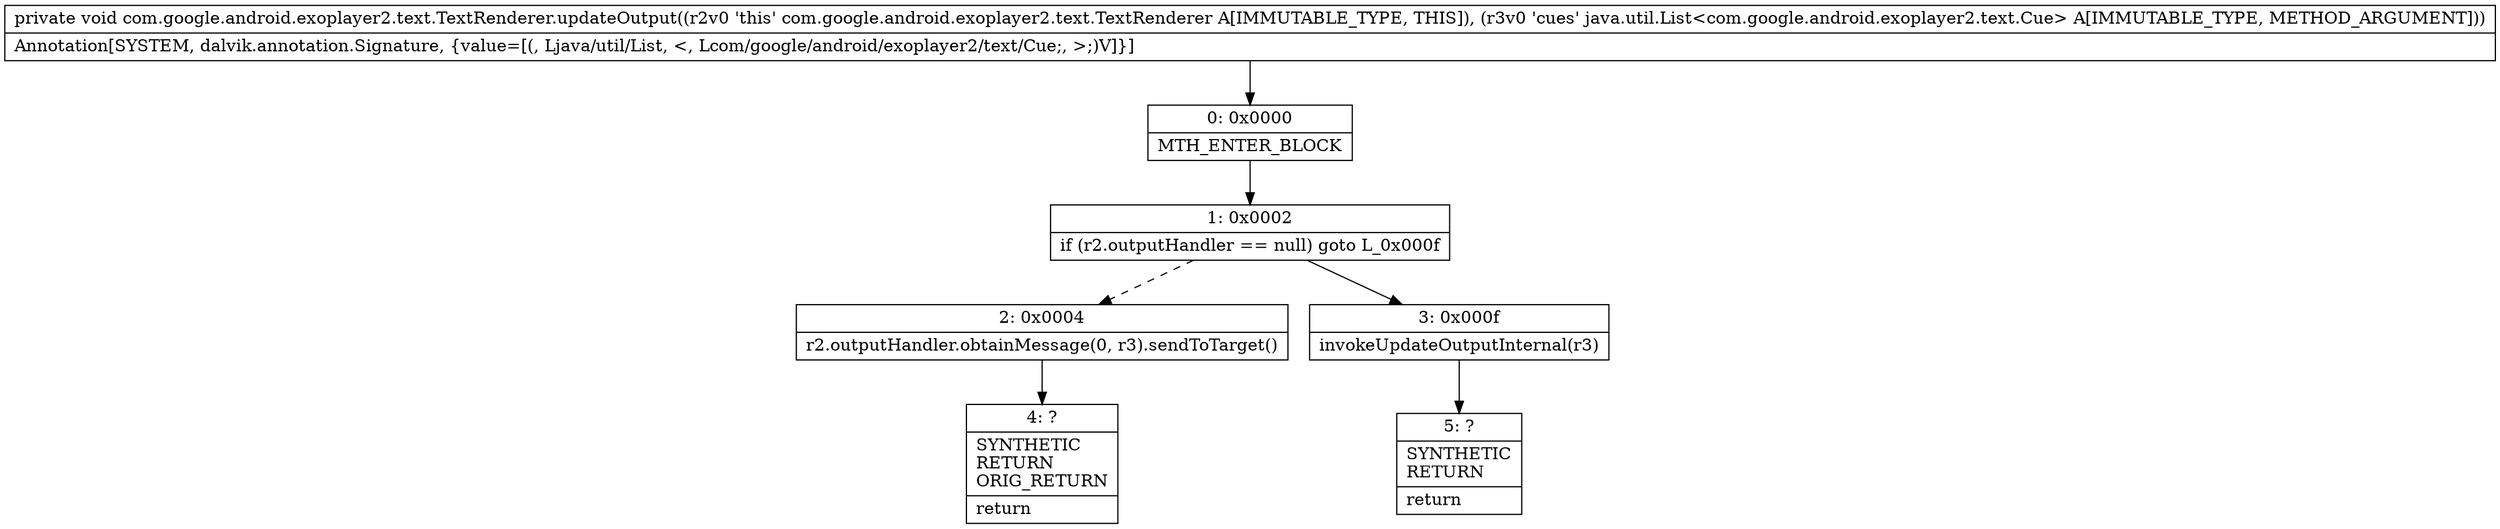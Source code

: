 digraph "CFG forcom.google.android.exoplayer2.text.TextRenderer.updateOutput(Ljava\/util\/List;)V" {
Node_0 [shape=record,label="{0\:\ 0x0000|MTH_ENTER_BLOCK\l}"];
Node_1 [shape=record,label="{1\:\ 0x0002|if (r2.outputHandler == null) goto L_0x000f\l}"];
Node_2 [shape=record,label="{2\:\ 0x0004|r2.outputHandler.obtainMessage(0, r3).sendToTarget()\l}"];
Node_3 [shape=record,label="{3\:\ 0x000f|invokeUpdateOutputInternal(r3)\l}"];
Node_4 [shape=record,label="{4\:\ ?|SYNTHETIC\lRETURN\lORIG_RETURN\l|return\l}"];
Node_5 [shape=record,label="{5\:\ ?|SYNTHETIC\lRETURN\l|return\l}"];
MethodNode[shape=record,label="{private void com.google.android.exoplayer2.text.TextRenderer.updateOutput((r2v0 'this' com.google.android.exoplayer2.text.TextRenderer A[IMMUTABLE_TYPE, THIS]), (r3v0 'cues' java.util.List\<com.google.android.exoplayer2.text.Cue\> A[IMMUTABLE_TYPE, METHOD_ARGUMENT]))  | Annotation[SYSTEM, dalvik.annotation.Signature, \{value=[(, Ljava\/util\/List, \<, Lcom\/google\/android\/exoplayer2\/text\/Cue;, \>;)V]\}]\l}"];
MethodNode -> Node_0;
Node_0 -> Node_1;
Node_1 -> Node_2[style=dashed];
Node_1 -> Node_3;
Node_2 -> Node_4;
Node_3 -> Node_5;
}

